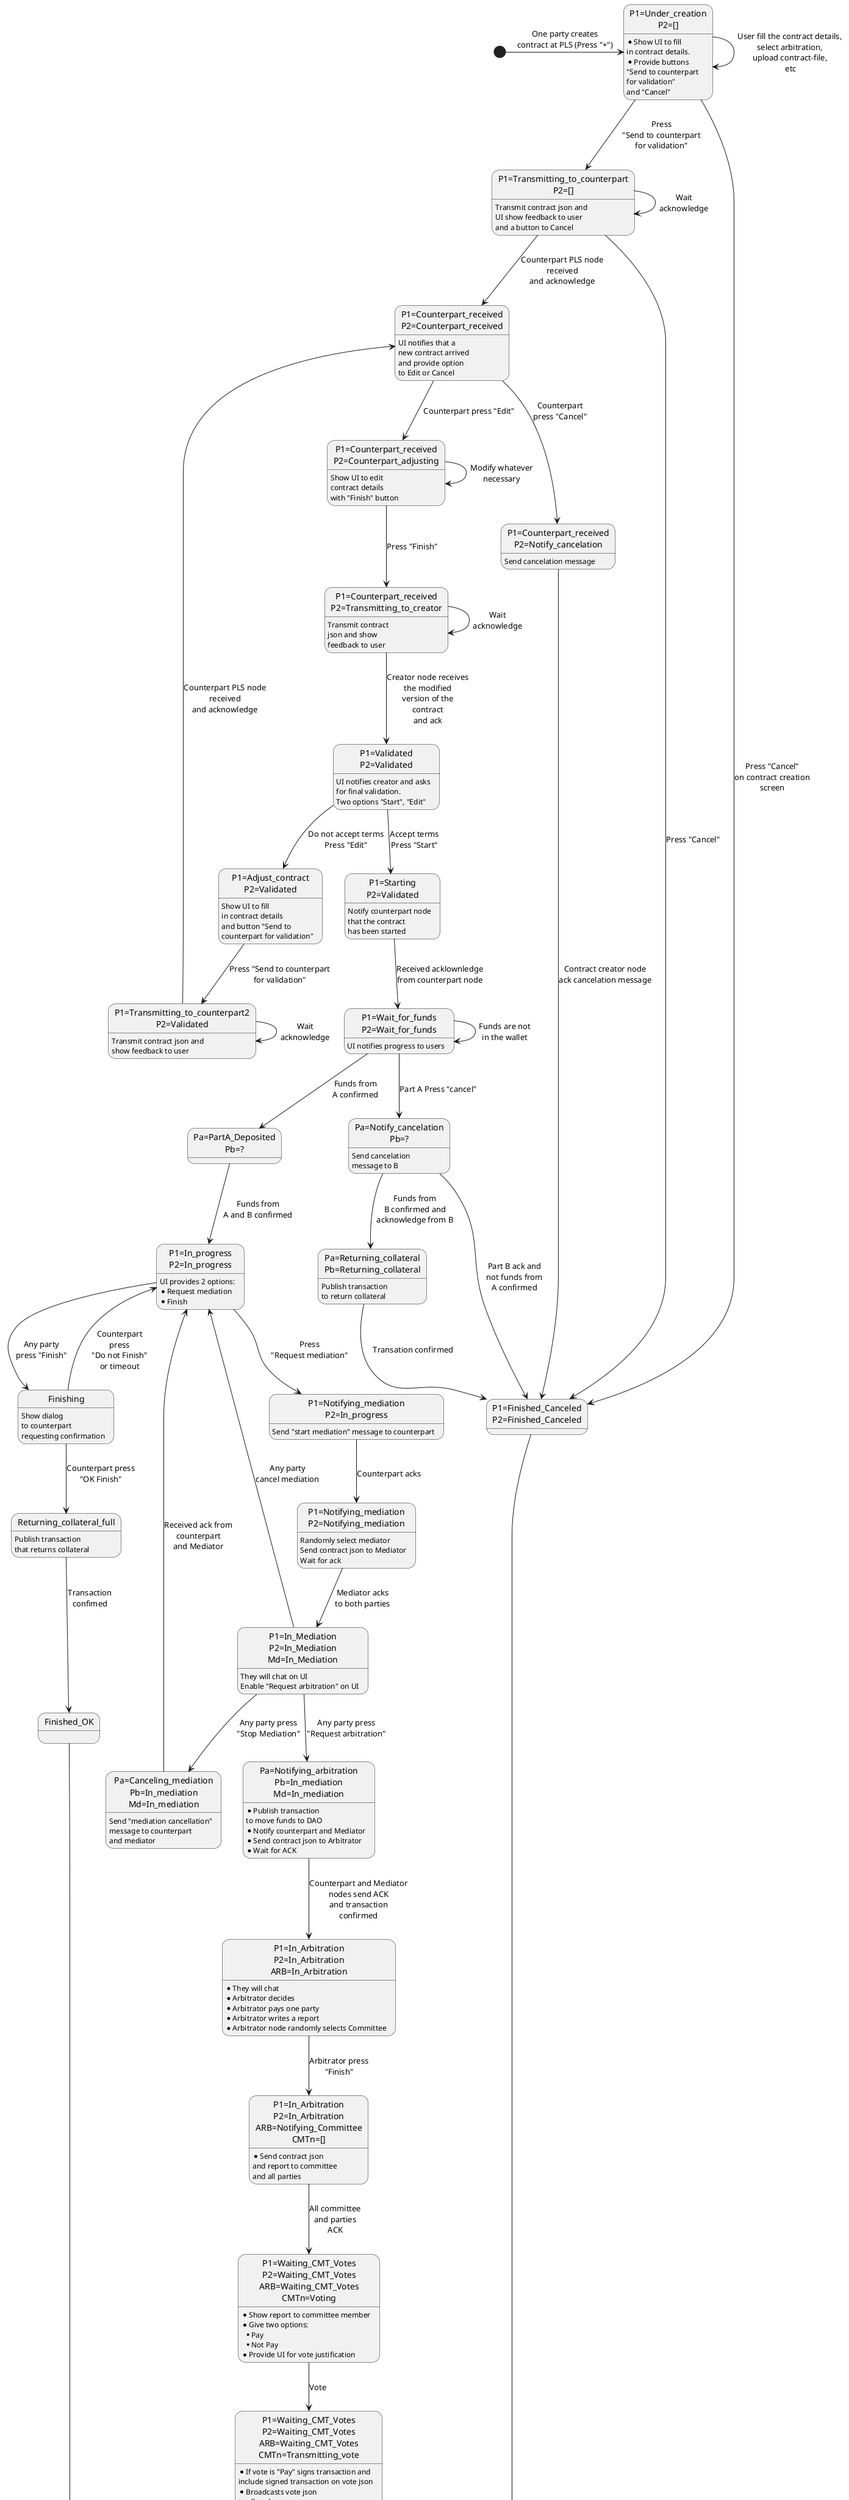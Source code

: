 @startuml

state c2 <<choice>>

state Under_creation as "P1=Under_creation\nP2=[]"
state Adjust_contract as "P1=Adjust_contract\nP2=Validated"
state Transmitting_to_counterpart as "P1=Transmitting_to_counterpart\nP2=[]"
state Transmitting_to_counterpart2 as "P1=Transmitting_to_counterpart2\nP2=Validated"
state Counterpart_received as "P1=Counterpart_received\nP2=Counterpart_received"
state Counterpart_adjusting as "P1=Counterpart_received\nP2=Counterpart_adjusting"
state Transmitting_to_creator as "P1=Counterpart_received\nP2=Transmitting_to_creator"
state Validated as "P1=Validated\nP2=Validated"
state Starting as "P1=Starting\nP2=Validated"
state Notify_cancelation as "P1=Counterpart_received\nP2=Notify_cancelation"
state Finished_Canceled as "P1=Finished_Canceled\nP2=Finished_Canceled"
state Wait_for_funds as "P1=Wait_for_funds\nP2=Wait_for_funds"
state Notify_cancelation_B as "Pa=Notify_cancelation\nPb=?"
state Returning_collateral as "Pa=Returning_collateral\nPb=Returning_collateral"
state PartA_Funds as "Pa=PartA_Deposited\nPb=?"
state In_progress as "P1=In_progress\nP2=In_progress"
state Notifying_mediation as "P1=Notifying_mediation\nP2=In_progress"
state Waiting_for_mediator as "P1=Notifying_mediation\nP2=Notifying_mediation"
state In_Mediation as "P1=In_Mediation\nP2=In_Mediation\nMd=In_Mediation"
state Canceling_Mediation as "Pa=Canceling_mediation\nPb=In_mediation\nMd=In_mediation"
state Notify_arbitration as "Pa=Notifying_arbitration\nPb=In_mediation\nMd=In_mediation"
state In_Arbitration as "P1=In_Arbitration\nP2=In_Arbitration\nARB=In_Arbitration"
state Notifying_Committee as "P1=In_Arbitration\nP2=In_Arbitration\nARB=Notifying_Committee\nCMTn=[]"
state Waiting_DAO_Votes as "P1=Waiting_CMT_Votes\nP2=Waiting_CMT_Votes\nARB=Waiting_CMT_Votes\nCMTn=Voting"
state Transmitting_vote as "P1=Waiting_CMT_Votes\nP2=Waiting_CMT_Votes\nARB=Waiting_CMT_Votes\nCMTn=Transmitting_vote"
state Voted_waiting as "P1=Waiting_CMT_Votes\nP2=Waiting_CMT_Votes\nARB=Waiting_CMT_Votes\nCMTn=Voted_waiting"
state Paying_Arbitrator as "P1=Paying_Arbitrator\nP2=Paying_Arbitrator\nARB=Paying_Arbitrator\nCMTn=Paying_Arbitrator"
state Finished_Dispute_Arbitrator_Payed as "P1=Finished_Dispute_Arbitrator_Payed\nP2=Finished_Dispute_Arbitrator_Payed\nARB=Finished_Dispute_Arbitrator_Payed\nCMTn=Finished_Dispute_Arbitrator_Payed"
state Finished_Dispute_Arbitrator_Not_Payed as "P1=Finished_Dispute_Arbitrator_Not_Payed\nP2=Finished_Dispute_Arbitrator_Not_Payed\nARB=Finished_Dispute_Arbitrator_Not_Payed\nCMTn=Finished_Dispute_Arbitrator_Not_Payed"

Under_creation: *Show UI to fill\nin contract details.\n*Provide buttons \n"Send to counterpart\nfor validation"\nand "Cancel"
Transmitting_to_counterpart: Transmit contract json and\nUI show feedback to user\nand a button to Cancel
Counterpart_received: UI notifies that a\nnew contract arrived\nand provide option\nto Edit or Cancel
Notify_cancelation: Send cancelation message
Counterpart_adjusting: Show UI to edit\ncontract details\nwith "Finish" button
Transmitting_to_creator: Transmit contract\njson and show\nfeedback to user
Validated: UI notifies creator and asks\nfor final validation.\nTwo options "Start", "Edit"
Adjust_contract: Show UI to fill\nin contract details\nand button "Send to\ncounterpart for validation"
Transmitting_to_counterpart2: Transmit contract json and\nshow feedback to user
Starting: Notify counterpart node\nthat the contract\nhas been started
Wait_for_funds: UI notifies progress to users
Returning_collateral: Publish transaction\nto return collateral
Finishing: Show dialog\nto counterpart\nrequesting confirmation
In_progress: UI provides 2 options:\n*Request mediation\n*Finish
In_Mediation: They will chat on UI\nEnable "Request arbitration" on UI

Notify_arbitration: * Publish transaction\nto move funds to DAO\n* Notify counterpart and Mediator\n* Send contract json to Arbitrator\n* Wait for ACK

In_Arbitration: *They will chat\n*Arbitrator decides\n*Arbitrator pays one party\n*Arbitrator writes a report\n*Arbitrator node randomly selects Committee
Notifying_Committee: *Send contract json\nand report to committee\nand all parties

Waiting_DAO_Votes: *Show report to committee member\n*Give two options:\n**Pay\n**Not Pay\n*Provide UI for vote justification
Transmitting_vote: *If vote is "Pay" signs transaction and\ninclude signed transaction on vote json\n*Broadcasts vote json\nto all nodes

Paying_Arbitrator: *Arbitrator node\npublishes transaction\nto pay Arbitrator\n(signed by at least 2 of 3)
Returning_collateral_full: Publish transaction\nthat returns collateral
Notifying_mediation: Send "start mediation" message to counterpart
Waiting_for_mediator: Randomly select mediator\nSend contract json to Mediator\nWait for ack
Canceling_Mediation: Send "mediation cancellation"\nmessage to counterpart\nand mediator

Notify_cancelation_B: Send cancelation\nmessage to B

[*] -> Under_creation : One party creates\ncontract at PLS (Press "+")
Under_creation --> Under_creation : User fill the contract details,\nselect arbitration,\nupload contract-file,\n etc
Under_creation --> Finished_Canceled : Press "Cancel"\non contract creation\nscreen
Finished_Canceled --> [*]
Under_creation --> Transmitting_to_counterpart : Press\n"Send to counterpart\nfor validation"
Transmitting_to_counterpart --> Transmitting_to_counterpart : Wait\nacknowledge
Transmitting_to_counterpart --> Finished_Canceled: Press "Cancel"
Transmitting_to_counterpart --> Counterpart_received : Counterpart PLS node\nreceived\nand acknowledge
Counterpart_received --> Counterpart_adjusting : Counterpart press "Edit"
Counterpart_received --> Notify_cancelation : Counterpart\npress "Cancel"
Notify_cancelation --> Finished_Canceled : Contract creator node\nack cancelation message
Counterpart_adjusting --> Counterpart_adjusting : Modify whatever\nnecessary
Counterpart_adjusting --> Transmitting_to_creator : Press "Finish"
Transmitting_to_creator --> Transmitting_to_creator : Wait\nacknowledge
Transmitting_to_creator --> Validated : Creator node receives\nthe modified\nversion of the\ncontract\nand ack

Validated --> Adjust_contract : Do not accept terms\nPress "Edit"
Adjust_contract --> Transmitting_to_counterpart2: Press "Send to counterpart\nfor validation"
Transmitting_to_counterpart2 --> Counterpart_received : Counterpart PLS node\nreceived\nand acknowledge
Transmitting_to_counterpart2 --> Transmitting_to_counterpart2: Wait\nacknowledge

Validated --> Starting : Accept terms\nPress "Start"
Starting --> Wait_for_funds : Received acklownledge\nfrom counterpart node

Wait_for_funds --> Wait_for_funds : Funds are not\nin the wallet

Wait_for_funds --> PartA_Funds: Funds from\nA confirmed
PartA_Funds --> In_progress: Funds from\nA and B confirmed

Wait_for_funds --> Notify_cancelation_B : Part A Press "cancel"
Notify_cancelation_B --> Finished_Canceled : Part B ack and\nnot funds from\nA confirmed
Notify_cancelation_B --> Returning_collateral : Funds from\nB confirmed and\nacknowledge from B

Returning_collateral --> Finished_Canceled : Transation confirmed
In_progress --> Notifying_mediation : Press\n"Request mediation"

Notifying_mediation --> Waiting_for_mediator : Counterpart acks
Waiting_for_mediator --> In_Mediation: Mediator acks\nto both parties

In_Mediation --> In_progress : Any party\ncancel mediation
In_Mediation --> Notify_arbitration: Any party press\n"Request arbitration"
Notify_arbitration --> In_Arbitration: Counterpart and Mediator\nnodes send ACK\nand transaction\nconfirmed

In_Mediation --> Canceling_Mediation: Any party press\n"Stop Mediation"
Canceling_Mediation --> In_progress: Received ack from\ncounterpart\nand Mediator

In_Arbitration --> Notifying_Committee: Arbitrator press\n"Finish"
Notifying_Committee --> Waiting_DAO_Votes : All committee\nand parties\nACK

In_progress --> Finishing : Any party\npress "Finish"
Finishing --> In_progress : Counterpart\npress\n"Do not Finish"\nor timeout
Finishing --> Returning_collateral_full : Counterpart press\n"OK Finish"
Returning_collateral_full --> Finished_OK : Transaction\nconfimed
Finished_OK --> [*]

Waiting_DAO_Votes --> Transmitting_vote : Vote
Transmitting_vote --> c2: Received ACK from all nodes
Voted_waiting --> c2: Received another\nvote json
c2 --> Voted_waiting: [<2 votes total]
c2 --> Paying_Arbitrator : [>2 votes\nto pay]
Paying_Arbitrator --> Finished_Dispute_Arbitrator_Payed : Transaction\nconfirmed
c2 --> Finished_Dispute_Arbitrator_Not_Payed : [>2 votes\nto not pay]

Finished_Dispute_Arbitrator_Payed --> [*]
Finished_Dispute_Arbitrator_Not_Payed --> [*]

@enduml